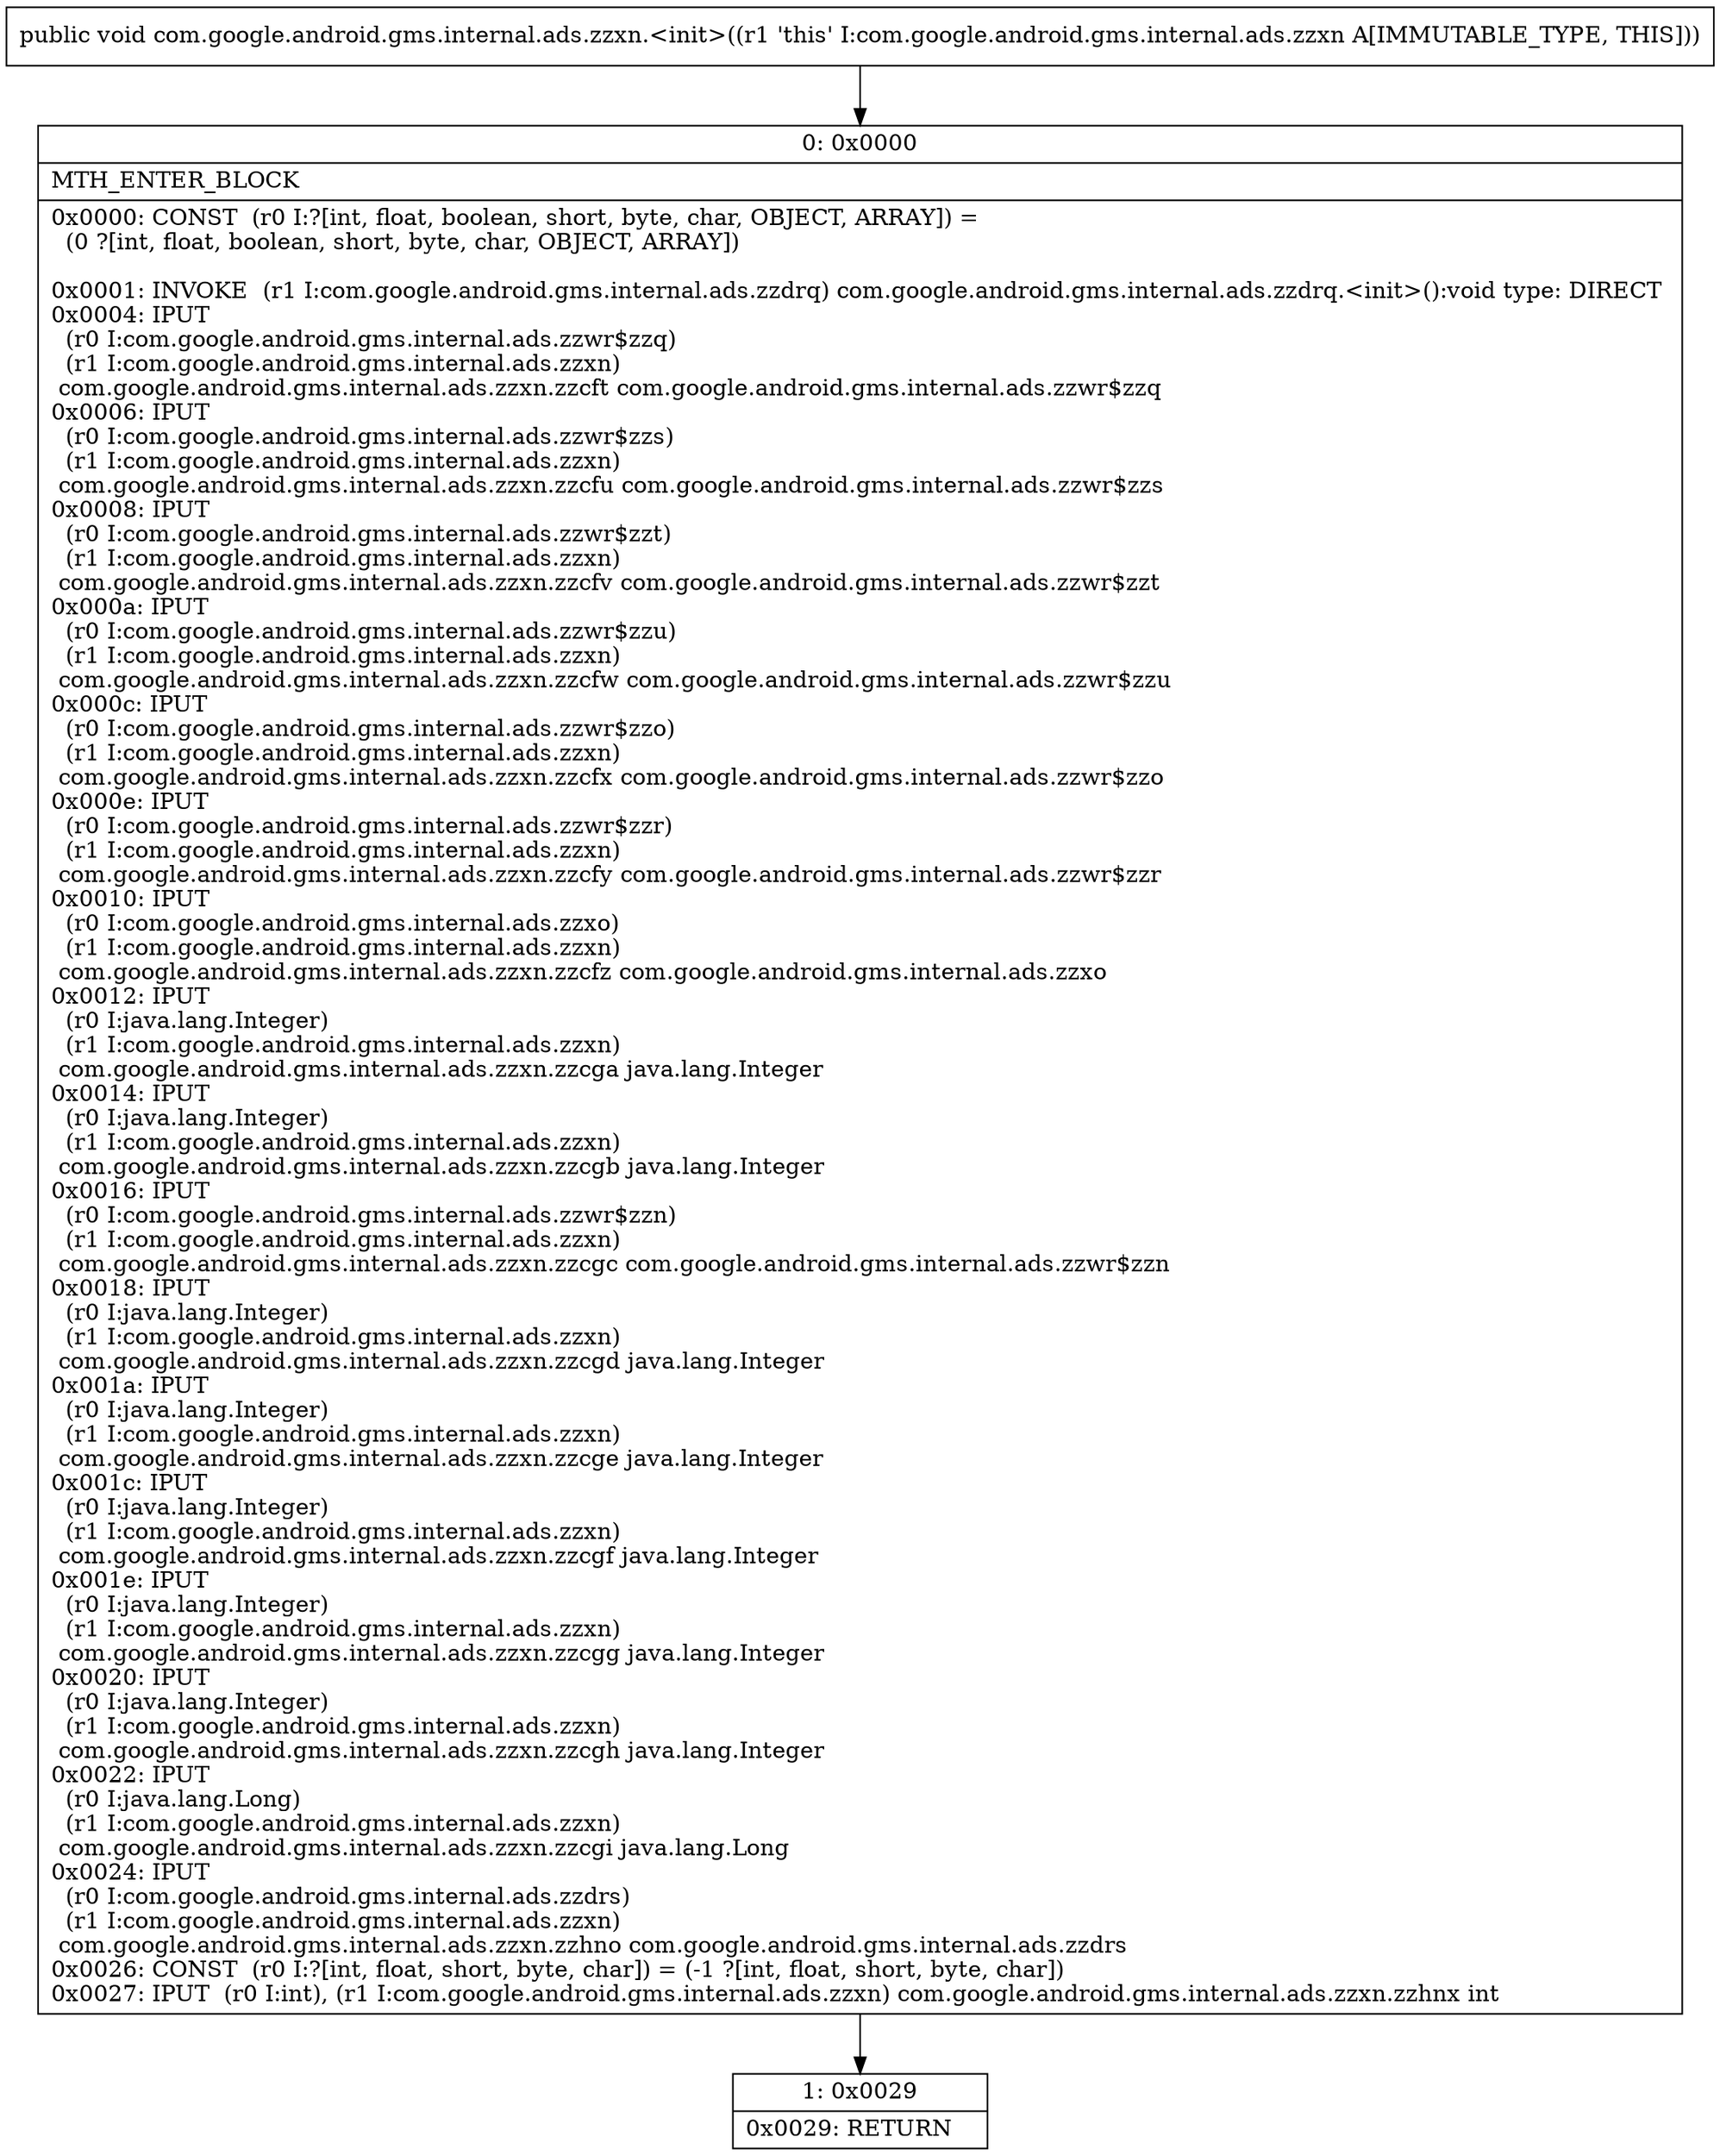 digraph "CFG forcom.google.android.gms.internal.ads.zzxn.\<init\>()V" {
Node_0 [shape=record,label="{0\:\ 0x0000|MTH_ENTER_BLOCK\l|0x0000: CONST  (r0 I:?[int, float, boolean, short, byte, char, OBJECT, ARRAY]) = \l  (0 ?[int, float, boolean, short, byte, char, OBJECT, ARRAY])\l \l0x0001: INVOKE  (r1 I:com.google.android.gms.internal.ads.zzdrq) com.google.android.gms.internal.ads.zzdrq.\<init\>():void type: DIRECT \l0x0004: IPUT  \l  (r0 I:com.google.android.gms.internal.ads.zzwr$zzq)\l  (r1 I:com.google.android.gms.internal.ads.zzxn)\l com.google.android.gms.internal.ads.zzxn.zzcft com.google.android.gms.internal.ads.zzwr$zzq \l0x0006: IPUT  \l  (r0 I:com.google.android.gms.internal.ads.zzwr$zzs)\l  (r1 I:com.google.android.gms.internal.ads.zzxn)\l com.google.android.gms.internal.ads.zzxn.zzcfu com.google.android.gms.internal.ads.zzwr$zzs \l0x0008: IPUT  \l  (r0 I:com.google.android.gms.internal.ads.zzwr$zzt)\l  (r1 I:com.google.android.gms.internal.ads.zzxn)\l com.google.android.gms.internal.ads.zzxn.zzcfv com.google.android.gms.internal.ads.zzwr$zzt \l0x000a: IPUT  \l  (r0 I:com.google.android.gms.internal.ads.zzwr$zzu)\l  (r1 I:com.google.android.gms.internal.ads.zzxn)\l com.google.android.gms.internal.ads.zzxn.zzcfw com.google.android.gms.internal.ads.zzwr$zzu \l0x000c: IPUT  \l  (r0 I:com.google.android.gms.internal.ads.zzwr$zzo)\l  (r1 I:com.google.android.gms.internal.ads.zzxn)\l com.google.android.gms.internal.ads.zzxn.zzcfx com.google.android.gms.internal.ads.zzwr$zzo \l0x000e: IPUT  \l  (r0 I:com.google.android.gms.internal.ads.zzwr$zzr)\l  (r1 I:com.google.android.gms.internal.ads.zzxn)\l com.google.android.gms.internal.ads.zzxn.zzcfy com.google.android.gms.internal.ads.zzwr$zzr \l0x0010: IPUT  \l  (r0 I:com.google.android.gms.internal.ads.zzxo)\l  (r1 I:com.google.android.gms.internal.ads.zzxn)\l com.google.android.gms.internal.ads.zzxn.zzcfz com.google.android.gms.internal.ads.zzxo \l0x0012: IPUT  \l  (r0 I:java.lang.Integer)\l  (r1 I:com.google.android.gms.internal.ads.zzxn)\l com.google.android.gms.internal.ads.zzxn.zzcga java.lang.Integer \l0x0014: IPUT  \l  (r0 I:java.lang.Integer)\l  (r1 I:com.google.android.gms.internal.ads.zzxn)\l com.google.android.gms.internal.ads.zzxn.zzcgb java.lang.Integer \l0x0016: IPUT  \l  (r0 I:com.google.android.gms.internal.ads.zzwr$zzn)\l  (r1 I:com.google.android.gms.internal.ads.zzxn)\l com.google.android.gms.internal.ads.zzxn.zzcgc com.google.android.gms.internal.ads.zzwr$zzn \l0x0018: IPUT  \l  (r0 I:java.lang.Integer)\l  (r1 I:com.google.android.gms.internal.ads.zzxn)\l com.google.android.gms.internal.ads.zzxn.zzcgd java.lang.Integer \l0x001a: IPUT  \l  (r0 I:java.lang.Integer)\l  (r1 I:com.google.android.gms.internal.ads.zzxn)\l com.google.android.gms.internal.ads.zzxn.zzcge java.lang.Integer \l0x001c: IPUT  \l  (r0 I:java.lang.Integer)\l  (r1 I:com.google.android.gms.internal.ads.zzxn)\l com.google.android.gms.internal.ads.zzxn.zzcgf java.lang.Integer \l0x001e: IPUT  \l  (r0 I:java.lang.Integer)\l  (r1 I:com.google.android.gms.internal.ads.zzxn)\l com.google.android.gms.internal.ads.zzxn.zzcgg java.lang.Integer \l0x0020: IPUT  \l  (r0 I:java.lang.Integer)\l  (r1 I:com.google.android.gms.internal.ads.zzxn)\l com.google.android.gms.internal.ads.zzxn.zzcgh java.lang.Integer \l0x0022: IPUT  \l  (r0 I:java.lang.Long)\l  (r1 I:com.google.android.gms.internal.ads.zzxn)\l com.google.android.gms.internal.ads.zzxn.zzcgi java.lang.Long \l0x0024: IPUT  \l  (r0 I:com.google.android.gms.internal.ads.zzdrs)\l  (r1 I:com.google.android.gms.internal.ads.zzxn)\l com.google.android.gms.internal.ads.zzxn.zzhno com.google.android.gms.internal.ads.zzdrs \l0x0026: CONST  (r0 I:?[int, float, short, byte, char]) = (\-1 ?[int, float, short, byte, char]) \l0x0027: IPUT  (r0 I:int), (r1 I:com.google.android.gms.internal.ads.zzxn) com.google.android.gms.internal.ads.zzxn.zzhnx int \l}"];
Node_1 [shape=record,label="{1\:\ 0x0029|0x0029: RETURN   \l}"];
MethodNode[shape=record,label="{public void com.google.android.gms.internal.ads.zzxn.\<init\>((r1 'this' I:com.google.android.gms.internal.ads.zzxn A[IMMUTABLE_TYPE, THIS])) }"];
MethodNode -> Node_0;
Node_0 -> Node_1;
}

